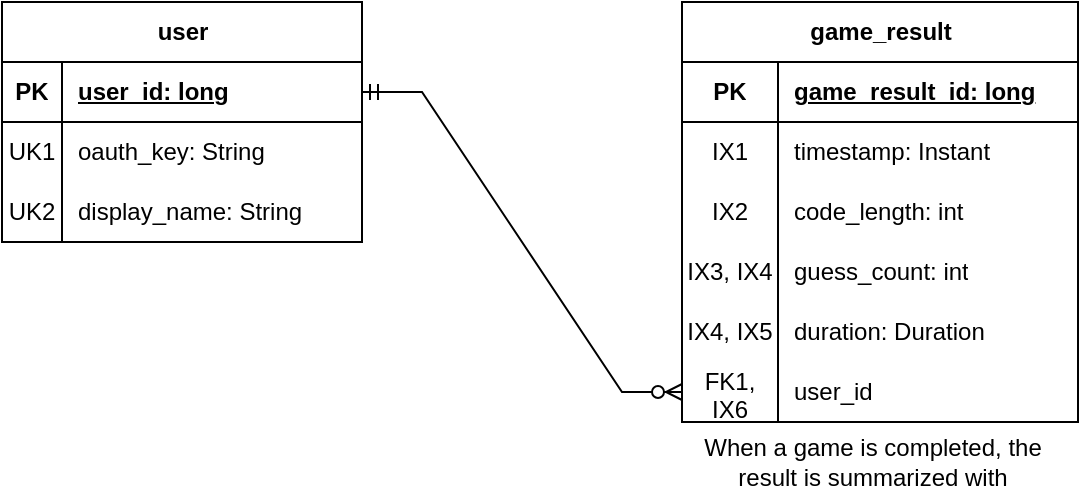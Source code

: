 <mxfile version="23.1.6" type="device">
  <diagram name="Page-1" id="s3gWKCRfLnA65VtWU-4G">
    <mxGraphModel dx="1050" dy="530" grid="1" gridSize="10" guides="1" tooltips="1" connect="1" arrows="1" fold="1" page="1" pageScale="1" pageWidth="850" pageHeight="1100" math="0" shadow="0">
      <root>
        <mxCell id="0" />
        <mxCell id="1" parent="0" />
        <mxCell id="3BLDl8xzuqYuPcJppFjU-2" value="user" style="shape=table;startSize=30;container=1;collapsible=1;childLayout=tableLayout;fixedRows=1;rowLines=0;fontStyle=1;align=center;resizeLast=1;html=1;" vertex="1" parent="1">
          <mxGeometry x="40" y="40" width="180" height="120" as="geometry" />
        </mxCell>
        <mxCell id="3BLDl8xzuqYuPcJppFjU-3" value="" style="shape=tableRow;horizontal=0;startSize=0;swimlaneHead=0;swimlaneBody=0;fillColor=none;collapsible=0;dropTarget=0;points=[[0,0.5],[1,0.5]];portConstraint=eastwest;top=0;left=0;right=0;bottom=1;" vertex="1" parent="3BLDl8xzuqYuPcJppFjU-2">
          <mxGeometry y="30" width="180" height="30" as="geometry" />
        </mxCell>
        <mxCell id="3BLDl8xzuqYuPcJppFjU-4" value="PK" style="shape=partialRectangle;connectable=0;fillColor=none;top=0;left=0;bottom=0;right=0;fontStyle=1;overflow=hidden;whiteSpace=wrap;html=1;" vertex="1" parent="3BLDl8xzuqYuPcJppFjU-3">
          <mxGeometry width="30" height="30" as="geometry">
            <mxRectangle width="30" height="30" as="alternateBounds" />
          </mxGeometry>
        </mxCell>
        <mxCell id="3BLDl8xzuqYuPcJppFjU-5" value="user_id: long" style="shape=partialRectangle;connectable=0;fillColor=none;top=0;left=0;bottom=0;right=0;align=left;spacingLeft=6;fontStyle=5;overflow=hidden;whiteSpace=wrap;html=1;" vertex="1" parent="3BLDl8xzuqYuPcJppFjU-3">
          <mxGeometry x="30" width="150" height="30" as="geometry">
            <mxRectangle width="150" height="30" as="alternateBounds" />
          </mxGeometry>
        </mxCell>
        <mxCell id="3BLDl8xzuqYuPcJppFjU-6" value="" style="shape=tableRow;horizontal=0;startSize=0;swimlaneHead=0;swimlaneBody=0;fillColor=none;collapsible=0;dropTarget=0;points=[[0,0.5],[1,0.5]];portConstraint=eastwest;top=0;left=0;right=0;bottom=0;" vertex="1" parent="3BLDl8xzuqYuPcJppFjU-2">
          <mxGeometry y="60" width="180" height="30" as="geometry" />
        </mxCell>
        <mxCell id="3BLDl8xzuqYuPcJppFjU-7" value="UK1" style="shape=partialRectangle;connectable=0;fillColor=none;top=0;left=0;bottom=0;right=0;editable=1;overflow=hidden;whiteSpace=wrap;html=1;" vertex="1" parent="3BLDl8xzuqYuPcJppFjU-6">
          <mxGeometry width="30" height="30" as="geometry">
            <mxRectangle width="30" height="30" as="alternateBounds" />
          </mxGeometry>
        </mxCell>
        <mxCell id="3BLDl8xzuqYuPcJppFjU-8" value="oauth_key: String" style="shape=partialRectangle;connectable=0;fillColor=none;top=0;left=0;bottom=0;right=0;align=left;spacingLeft=6;overflow=hidden;whiteSpace=wrap;html=1;" vertex="1" parent="3BLDl8xzuqYuPcJppFjU-6">
          <mxGeometry x="30" width="150" height="30" as="geometry">
            <mxRectangle width="150" height="30" as="alternateBounds" />
          </mxGeometry>
        </mxCell>
        <mxCell id="3BLDl8xzuqYuPcJppFjU-9" value="" style="shape=tableRow;horizontal=0;startSize=0;swimlaneHead=0;swimlaneBody=0;fillColor=none;collapsible=0;dropTarget=0;points=[[0,0.5],[1,0.5]];portConstraint=eastwest;top=0;left=0;right=0;bottom=0;" vertex="1" parent="3BLDl8xzuqYuPcJppFjU-2">
          <mxGeometry y="90" width="180" height="30" as="geometry" />
        </mxCell>
        <mxCell id="3BLDl8xzuqYuPcJppFjU-10" value="UK2" style="shape=partialRectangle;connectable=0;fillColor=none;top=0;left=0;bottom=0;right=0;editable=1;overflow=hidden;whiteSpace=wrap;html=1;" vertex="1" parent="3BLDl8xzuqYuPcJppFjU-9">
          <mxGeometry width="30" height="30" as="geometry">
            <mxRectangle width="30" height="30" as="alternateBounds" />
          </mxGeometry>
        </mxCell>
        <mxCell id="3BLDl8xzuqYuPcJppFjU-11" value="display_name: String" style="shape=partialRectangle;connectable=0;fillColor=none;top=0;left=0;bottom=0;right=0;align=left;spacingLeft=6;overflow=hidden;whiteSpace=wrap;html=1;" vertex="1" parent="3BLDl8xzuqYuPcJppFjU-9">
          <mxGeometry x="30" width="150" height="30" as="geometry">
            <mxRectangle width="150" height="30" as="alternateBounds" />
          </mxGeometry>
        </mxCell>
        <mxCell id="3BLDl8xzuqYuPcJppFjU-15" value="game_result" style="shape=table;startSize=30;container=1;collapsible=1;childLayout=tableLayout;fixedRows=1;rowLines=0;fontStyle=1;align=center;resizeLast=1;html=1;" vertex="1" parent="1">
          <mxGeometry x="380" y="40" width="198" height="210" as="geometry" />
        </mxCell>
        <mxCell id="3BLDl8xzuqYuPcJppFjU-16" value="" style="shape=tableRow;horizontal=0;startSize=0;swimlaneHead=0;swimlaneBody=0;fillColor=none;collapsible=0;dropTarget=0;points=[[0,0.5],[1,0.5]];portConstraint=eastwest;top=0;left=0;right=0;bottom=1;" vertex="1" parent="3BLDl8xzuqYuPcJppFjU-15">
          <mxGeometry y="30" width="198" height="30" as="geometry" />
        </mxCell>
        <mxCell id="3BLDl8xzuqYuPcJppFjU-17" value="PK" style="shape=partialRectangle;connectable=0;fillColor=none;top=0;left=0;bottom=0;right=0;fontStyle=1;overflow=hidden;whiteSpace=wrap;html=1;" vertex="1" parent="3BLDl8xzuqYuPcJppFjU-16">
          <mxGeometry width="48" height="30" as="geometry">
            <mxRectangle width="48" height="30" as="alternateBounds" />
          </mxGeometry>
        </mxCell>
        <mxCell id="3BLDl8xzuqYuPcJppFjU-18" value="game_result_id: long" style="shape=partialRectangle;connectable=0;fillColor=none;top=0;left=0;bottom=0;right=0;align=left;spacingLeft=6;fontStyle=5;overflow=hidden;whiteSpace=wrap;html=1;" vertex="1" parent="3BLDl8xzuqYuPcJppFjU-16">
          <mxGeometry x="48" width="150" height="30" as="geometry">
            <mxRectangle width="150" height="30" as="alternateBounds" />
          </mxGeometry>
        </mxCell>
        <mxCell id="3BLDl8xzuqYuPcJppFjU-19" value="" style="shape=tableRow;horizontal=0;startSize=0;swimlaneHead=0;swimlaneBody=0;fillColor=none;collapsible=0;dropTarget=0;points=[[0,0.5],[1,0.5]];portConstraint=eastwest;top=0;left=0;right=0;bottom=0;" vertex="1" parent="3BLDl8xzuqYuPcJppFjU-15">
          <mxGeometry y="60" width="198" height="30" as="geometry" />
        </mxCell>
        <mxCell id="3BLDl8xzuqYuPcJppFjU-20" value="IX1" style="shape=partialRectangle;connectable=0;fillColor=none;top=0;left=0;bottom=0;right=0;editable=1;overflow=hidden;whiteSpace=wrap;html=1;" vertex="1" parent="3BLDl8xzuqYuPcJppFjU-19">
          <mxGeometry width="48" height="30" as="geometry">
            <mxRectangle width="48" height="30" as="alternateBounds" />
          </mxGeometry>
        </mxCell>
        <mxCell id="3BLDl8xzuqYuPcJppFjU-21" value="timestamp: Instant" style="shape=partialRectangle;connectable=0;fillColor=none;top=0;left=0;bottom=0;right=0;align=left;spacingLeft=6;overflow=hidden;whiteSpace=wrap;html=1;" vertex="1" parent="3BLDl8xzuqYuPcJppFjU-19">
          <mxGeometry x="48" width="150" height="30" as="geometry">
            <mxRectangle width="150" height="30" as="alternateBounds" />
          </mxGeometry>
        </mxCell>
        <mxCell id="3BLDl8xzuqYuPcJppFjU-22" value="" style="shape=tableRow;horizontal=0;startSize=0;swimlaneHead=0;swimlaneBody=0;fillColor=none;collapsible=0;dropTarget=0;points=[[0,0.5],[1,0.5]];portConstraint=eastwest;top=0;left=0;right=0;bottom=0;" vertex="1" parent="3BLDl8xzuqYuPcJppFjU-15">
          <mxGeometry y="90" width="198" height="30" as="geometry" />
        </mxCell>
        <mxCell id="3BLDl8xzuqYuPcJppFjU-23" value="IX2" style="shape=partialRectangle;connectable=0;fillColor=none;top=0;left=0;bottom=0;right=0;editable=1;overflow=hidden;whiteSpace=wrap;html=1;" vertex="1" parent="3BLDl8xzuqYuPcJppFjU-22">
          <mxGeometry width="48" height="30" as="geometry">
            <mxRectangle width="48" height="30" as="alternateBounds" />
          </mxGeometry>
        </mxCell>
        <mxCell id="3BLDl8xzuqYuPcJppFjU-24" value="code_length: int" style="shape=partialRectangle;connectable=0;fillColor=none;top=0;left=0;bottom=0;right=0;align=left;spacingLeft=6;overflow=hidden;whiteSpace=wrap;html=1;" vertex="1" parent="3BLDl8xzuqYuPcJppFjU-22">
          <mxGeometry x="48" width="150" height="30" as="geometry">
            <mxRectangle width="150" height="30" as="alternateBounds" />
          </mxGeometry>
        </mxCell>
        <mxCell id="3BLDl8xzuqYuPcJppFjU-25" value="" style="shape=tableRow;horizontal=0;startSize=0;swimlaneHead=0;swimlaneBody=0;fillColor=none;collapsible=0;dropTarget=0;points=[[0,0.5],[1,0.5]];portConstraint=eastwest;top=0;left=0;right=0;bottom=0;" vertex="1" parent="3BLDl8xzuqYuPcJppFjU-15">
          <mxGeometry y="120" width="198" height="30" as="geometry" />
        </mxCell>
        <mxCell id="3BLDl8xzuqYuPcJppFjU-26" value="IX3, IX4" style="shape=partialRectangle;connectable=0;fillColor=none;top=0;left=0;bottom=0;right=0;editable=1;overflow=hidden;whiteSpace=wrap;html=1;" vertex="1" parent="3BLDl8xzuqYuPcJppFjU-25">
          <mxGeometry width="48" height="30" as="geometry">
            <mxRectangle width="48" height="30" as="alternateBounds" />
          </mxGeometry>
        </mxCell>
        <mxCell id="3BLDl8xzuqYuPcJppFjU-27" value="guess_count: int" style="shape=partialRectangle;connectable=0;fillColor=none;top=0;left=0;bottom=0;right=0;align=left;spacingLeft=6;overflow=hidden;whiteSpace=wrap;html=1;" vertex="1" parent="3BLDl8xzuqYuPcJppFjU-25">
          <mxGeometry x="48" width="150" height="30" as="geometry">
            <mxRectangle width="150" height="30" as="alternateBounds" />
          </mxGeometry>
        </mxCell>
        <mxCell id="3BLDl8xzuqYuPcJppFjU-28" value="" style="shape=tableRow;horizontal=0;startSize=0;swimlaneHead=0;swimlaneBody=0;fillColor=none;collapsible=0;dropTarget=0;points=[[0,0.5],[1,0.5]];portConstraint=eastwest;top=0;left=0;right=0;bottom=0;" vertex="1" parent="3BLDl8xzuqYuPcJppFjU-15">
          <mxGeometry y="150" width="198" height="30" as="geometry" />
        </mxCell>
        <mxCell id="3BLDl8xzuqYuPcJppFjU-29" value="IX4, IX5" style="shape=partialRectangle;connectable=0;fillColor=none;top=0;left=0;bottom=0;right=0;editable=1;overflow=hidden;whiteSpace=wrap;html=1;" vertex="1" parent="3BLDl8xzuqYuPcJppFjU-28">
          <mxGeometry width="48" height="30" as="geometry">
            <mxRectangle width="48" height="30" as="alternateBounds" />
          </mxGeometry>
        </mxCell>
        <mxCell id="3BLDl8xzuqYuPcJppFjU-30" value="duration: Duration" style="shape=partialRectangle;connectable=0;fillColor=none;top=0;left=0;bottom=0;right=0;align=left;spacingLeft=6;overflow=hidden;whiteSpace=wrap;html=1;" vertex="1" parent="3BLDl8xzuqYuPcJppFjU-28">
          <mxGeometry x="48" width="150" height="30" as="geometry">
            <mxRectangle width="150" height="30" as="alternateBounds" />
          </mxGeometry>
        </mxCell>
        <mxCell id="3BLDl8xzuqYuPcJppFjU-34" value="" style="shape=tableRow;horizontal=0;startSize=0;swimlaneHead=0;swimlaneBody=0;fillColor=none;collapsible=0;dropTarget=0;points=[[0,0.5],[1,0.5]];portConstraint=eastwest;top=0;left=0;right=0;bottom=0;" vertex="1" parent="3BLDl8xzuqYuPcJppFjU-15">
          <mxGeometry y="180" width="198" height="30" as="geometry" />
        </mxCell>
        <mxCell id="3BLDl8xzuqYuPcJppFjU-35" value="FK1, IX6" style="shape=partialRectangle;connectable=0;fillColor=none;top=0;left=0;bottom=0;right=0;editable=1;overflow=hidden;whiteSpace=wrap;html=1;" vertex="1" parent="3BLDl8xzuqYuPcJppFjU-34">
          <mxGeometry width="48" height="30" as="geometry">
            <mxRectangle width="48" height="30" as="alternateBounds" />
          </mxGeometry>
        </mxCell>
        <mxCell id="3BLDl8xzuqYuPcJppFjU-36" value="user_id" style="shape=partialRectangle;connectable=0;fillColor=none;top=0;left=0;bottom=0;right=0;align=left;spacingLeft=6;overflow=hidden;whiteSpace=wrap;html=1;" vertex="1" parent="3BLDl8xzuqYuPcJppFjU-34">
          <mxGeometry x="48" width="150" height="30" as="geometry">
            <mxRectangle width="150" height="30" as="alternateBounds" />
          </mxGeometry>
        </mxCell>
        <mxCell id="3BLDl8xzuqYuPcJppFjU-37" value="" style="edgeStyle=entityRelationEdgeStyle;fontSize=12;html=1;endArrow=ERzeroToMany;startArrow=ERmandOne;rounded=0;entryX=0;entryY=0.5;entryDx=0;entryDy=0;exitX=1;exitY=0.5;exitDx=0;exitDy=0;" edge="1" parent="1" source="3BLDl8xzuqYuPcJppFjU-3" target="3BLDl8xzuqYuPcJppFjU-34">
          <mxGeometry width="100" height="100" relative="1" as="geometry">
            <mxPoint x="260" y="180" as="sourcePoint" />
            <mxPoint x="360" y="80" as="targetPoint" />
          </mxGeometry>
        </mxCell>
        <mxCell id="3BLDl8xzuqYuPcJppFjU-39" value="When a game is completed, the &lt;br&gt;result is summarized with " style="text;html=1;align=center;verticalAlign=middle;resizable=0;points=[];autosize=1;strokeColor=none;fillColor=none;" vertex="1" parent="1">
          <mxGeometry x="380" y="250" width="190" height="40" as="geometry" />
        </mxCell>
      </root>
    </mxGraphModel>
  </diagram>
</mxfile>
